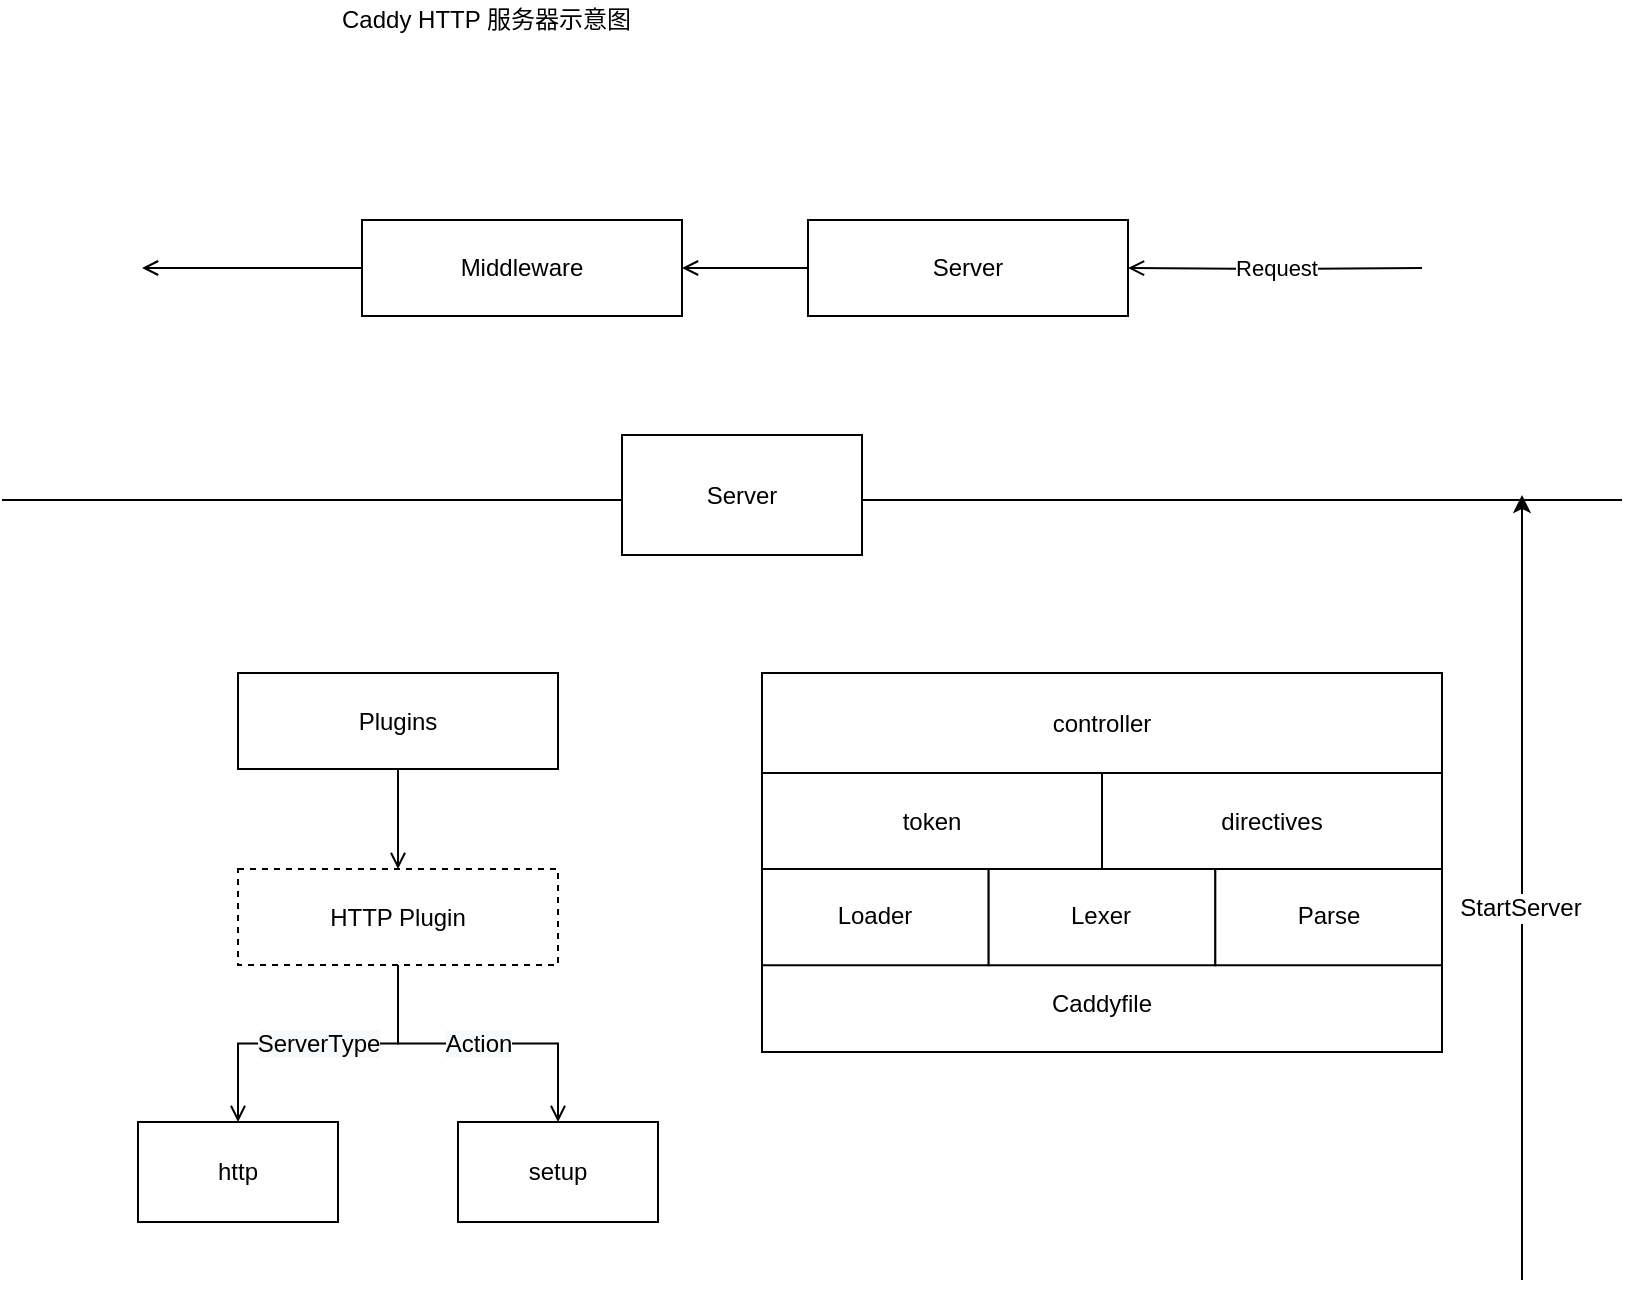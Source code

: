 <mxfile pages="1" version="11.2.1" type="github"><diagram id="5o2K3NRohrshbYQ46pgh" name="Page-1"><mxGraphModel dx="1426" dy="796" grid="1" gridSize="10" guides="1" tooltips="1" connect="1" arrows="1" fold="1" page="1" pageScale="1" pageWidth="827" pageHeight="1169" math="0" shadow="0"><root><mxCell id="0"/><mxCell id="1" parent="0"/><mxCell id="hFzhWgYr3MdWgrfbvkk8-15" value="" style="endArrow=none;html=1;" edge="1" parent="1"><mxGeometry width="50" height="50" relative="1" as="geometry"><mxPoint x="10" y="280" as="sourcePoint"/><mxPoint x="820" y="280" as="targetPoint"/></mxGeometry></mxCell><mxCell id="hFzhWgYr3MdWgrfbvkk8-22" value="" style="edgeStyle=orthogonalEdgeStyle;rounded=0;orthogonalLoop=1;jettySize=auto;html=1;endArrow=open;endFill=0;" edge="1" parent="1" source="hFzhWgYr3MdWgrfbvkk8-16" target="hFzhWgYr3MdWgrfbvkk8-21"><mxGeometry relative="1" as="geometry"/></mxCell><mxCell id="hFzhWgYr3MdWgrfbvkk8-16" value="Plugins" style="rounded=0;whiteSpace=wrap;html=1;strokeColor=#000000;" vertex="1" parent="1"><mxGeometry x="128" y="366.5" width="160" height="48" as="geometry"/></mxCell><mxCell id="hFzhWgYr3MdWgrfbvkk8-24" value="&lt;span style=&quot;font-size: 12px ; white-space: normal ; background-color: rgb(248 , 249 , 250)&quot;&gt;ServerType&lt;/span&gt;" style="edgeStyle=orthogonalEdgeStyle;rounded=0;orthogonalLoop=1;jettySize=auto;html=1;endArrow=open;endFill=0;" edge="1" parent="1" source="hFzhWgYr3MdWgrfbvkk8-21" target="hFzhWgYr3MdWgrfbvkk8-23"><mxGeometry relative="1" as="geometry"/></mxCell><mxCell id="hFzhWgYr3MdWgrfbvkk8-26" value="&lt;span style=&quot;font-size: 12px ; white-space: normal ; background-color: rgb(248 , 249 , 250)&quot;&gt;Action&lt;/span&gt;" style="edgeStyle=orthogonalEdgeStyle;rounded=0;orthogonalLoop=1;jettySize=auto;html=1;exitX=0.5;exitY=1;exitDx=0;exitDy=0;endArrow=open;endFill=0;" edge="1" parent="1" source="hFzhWgYr3MdWgrfbvkk8-21" target="hFzhWgYr3MdWgrfbvkk8-25"><mxGeometry relative="1" as="geometry"/></mxCell><mxCell id="hFzhWgYr3MdWgrfbvkk8-21" value="HTTP Plugin" style="rounded=0;whiteSpace=wrap;html=1;strokeColor=#000000;dashed=1;" vertex="1" parent="1"><mxGeometry x="128" y="464.5" width="160" height="48" as="geometry"/></mxCell><mxCell id="hFzhWgYr3MdWgrfbvkk8-23" value="http" style="rounded=0;whiteSpace=wrap;html=1;strokeColor=#000000;" vertex="1" parent="1"><mxGeometry x="78" y="591" width="100" height="50" as="geometry"/></mxCell><mxCell id="hFzhWgYr3MdWgrfbvkk8-20" value="Caddy HTTP 服务器示意图" style="text;html=1;resizable=0;points=[];autosize=1;align=left;verticalAlign=top;spacingTop=-4;" vertex="1" parent="1"><mxGeometry x="178" y="30" width="160" height="20" as="geometry"/></mxCell><mxCell id="hFzhWgYr3MdWgrfbvkk8-25" value="setup" style="rounded=0;whiteSpace=wrap;html=1;strokeColor=#000000;" vertex="1" parent="1"><mxGeometry x="238" y="591" width="100" height="50" as="geometry"/></mxCell><mxCell id="hFzhWgYr3MdWgrfbvkk8-39" value="Request" style="edgeStyle=orthogonalEdgeStyle;rounded=0;orthogonalLoop=1;jettySize=auto;html=1;endArrow=open;endFill=0;entryX=1;entryY=0.5;entryDx=0;entryDy=0;" edge="1" parent="1" target="hFzhWgYr3MdWgrfbvkk8-32"><mxGeometry relative="1" as="geometry"><mxPoint x="720" y="164" as="sourcePoint"/></mxGeometry></mxCell><mxCell id="hFzhWgYr3MdWgrfbvkk8-42" style="edgeStyle=orthogonalEdgeStyle;rounded=0;orthogonalLoop=1;jettySize=auto;html=1;exitX=0;exitY=0.5;exitDx=0;exitDy=0;entryX=1;entryY=0.5;entryDx=0;entryDy=0;endArrow=open;endFill=0;" edge="1" parent="1" source="hFzhWgYr3MdWgrfbvkk8-32" target="hFzhWgYr3MdWgrfbvkk8-33"><mxGeometry relative="1" as="geometry"/></mxCell><mxCell id="hFzhWgYr3MdWgrfbvkk8-32" value="Server" style="rounded=0;whiteSpace=wrap;html=1;strokeColor=#000000;" vertex="1" parent="1"><mxGeometry x="413" y="140" width="160" height="48" as="geometry"/></mxCell><mxCell id="hFzhWgYr3MdWgrfbvkk8-43" style="edgeStyle=orthogonalEdgeStyle;rounded=0;orthogonalLoop=1;jettySize=auto;html=1;exitX=0;exitY=0.5;exitDx=0;exitDy=0;endArrow=open;endFill=0;" edge="1" parent="1" source="hFzhWgYr3MdWgrfbvkk8-33"><mxGeometry relative="1" as="geometry"><mxPoint x="80" y="164" as="targetPoint"/></mxGeometry></mxCell><mxCell id="hFzhWgYr3MdWgrfbvkk8-33" value="Middleware" style="rounded=0;whiteSpace=wrap;html=1;strokeColor=#000000;" vertex="1" parent="1"><mxGeometry x="190" y="140" width="160" height="48" as="geometry"/></mxCell><mxCell id="hFzhWgYr3MdWgrfbvkk8-1" value="Caddyfile" style="rounded=0;whiteSpace=wrap;html=1;strokeColor=#000000;" vertex="1" parent="1"><mxGeometry x="390" y="507.59" width="340" height="48.41" as="geometry"/></mxCell><mxCell id="hFzhWgYr3MdWgrfbvkk8-2" value="Loader" style="rounded=0;whiteSpace=wrap;html=1;strokeColor=#000000;" vertex="1" parent="1"><mxGeometry x="390" y="464.222" width="113.333" height="48.41" as="geometry"/></mxCell><mxCell id="hFzhWgYr3MdWgrfbvkk8-3" value="Lexer" style="rounded=0;whiteSpace=wrap;html=1;strokeColor=#000000;" vertex="1" parent="1"><mxGeometry x="503.333" y="464.222" width="113.333" height="48.41" as="geometry"/></mxCell><mxCell id="hFzhWgYr3MdWgrfbvkk8-4" value="Parse" style="rounded=0;whiteSpace=wrap;html=1;strokeColor=#000000;" vertex="1" parent="1"><mxGeometry x="616.667" y="464.222" width="113.333" height="48.41" as="geometry"/></mxCell><mxCell id="hFzhWgYr3MdWgrfbvkk8-5" value="token" style="rounded=0;whiteSpace=wrap;html=1;strokeColor=#000000;" vertex="1" parent="1"><mxGeometry x="390" y="416.5" width="170" height="48" as="geometry"/></mxCell><mxCell id="hFzhWgYr3MdWgrfbvkk8-6" value="directives" style="rounded=0;whiteSpace=wrap;html=1;strokeColor=#000000;" vertex="1" parent="1"><mxGeometry x="560" y="416.5" width="170" height="48" as="geometry"/></mxCell><mxCell id="hFzhWgYr3MdWgrfbvkk8-7" value="controller" style="rounded=0;whiteSpace=wrap;html=1;strokeColor=#000000;" vertex="1" parent="1"><mxGeometry x="390" y="366.5" width="340" height="50" as="geometry"/></mxCell><mxCell id="hFzhWgYr3MdWgrfbvkk8-47" value="Server" style="rounded=0;whiteSpace=wrap;html=1;" vertex="1" parent="1"><mxGeometry x="320" y="247.5" width="120" height="60" as="geometry"/></mxCell><mxCell id="hFzhWgYr3MdWgrfbvkk8-48" value="" style="endArrow=classic;html=1;" edge="1" parent="1"><mxGeometry width="50" height="50" relative="1" as="geometry"><mxPoint x="770" y="670" as="sourcePoint"/><mxPoint x="770" y="277.5" as="targetPoint"/></mxGeometry></mxCell><mxCell id="hFzhWgYr3MdWgrfbvkk8-49" value="StartServer" style="text;html=1;resizable=0;points=[];align=center;verticalAlign=middle;labelBackgroundColor=#ffffff;" vertex="1" connectable="0" parent="hFzhWgYr3MdWgrfbvkk8-48"><mxGeometry x="-0.051" y="1" relative="1" as="geometry"><mxPoint as="offset"/></mxGeometry></mxCell></root></mxGraphModel></diagram></mxfile>